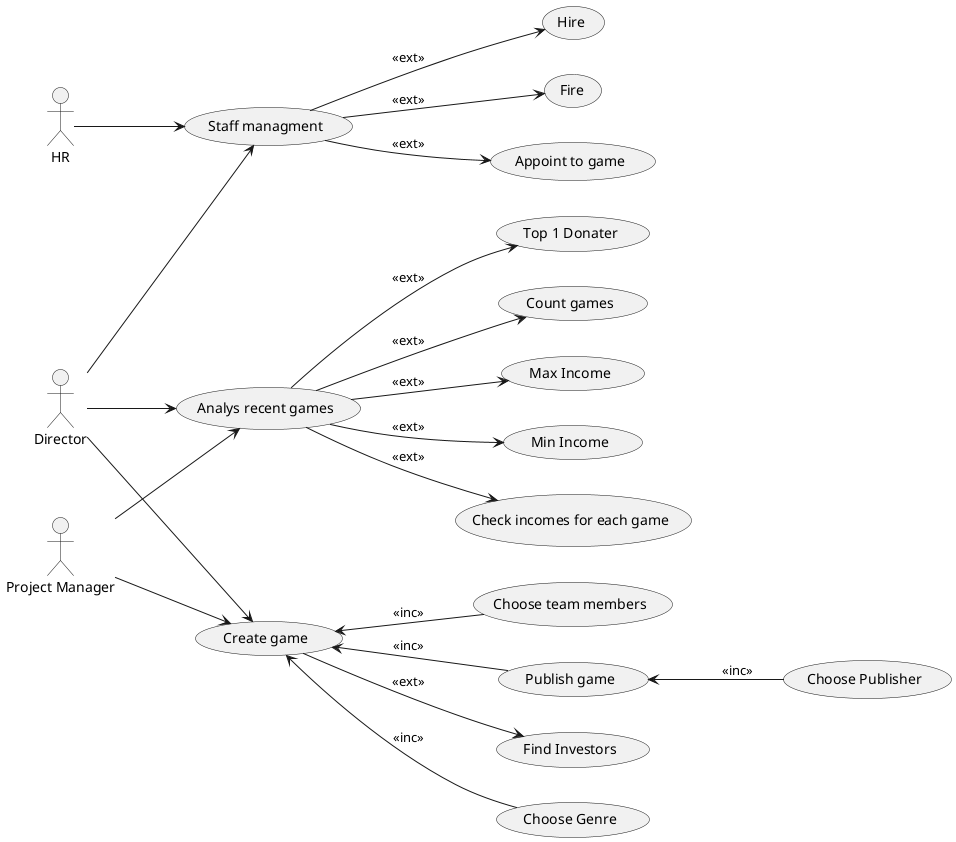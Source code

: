 @startuml
left to right direction

:Director: --> (StaffManagment)
:Director: --> (Create)
:Director: --> (Analysis)

:Project Manager: --> (Analysis)
:Project Manager: --> (Create)

:HR: --> (StaffManagment)

(StaffManagment) --> (Hire) : <<ext>>
(StaffManagment) --> (Fire) : <<ext>>
(StaffManagment) --> (Appoint to game) : <<ext>>

(Create) <-- (Genre) : <<inc>>
(Create) <-- (Staff) : <<inc>>
(Create) <-- (Publish) : <<inc>>
(Create) --> (Investitions) : <<ext>>

(Analysis) --> (Count) : <<ext>>
(Analysis) --> (MaxIncome) : <<ext>>
(Analysis) --> (MinIncome) : <<ext>>
(Analysis) --> (Income) : <<ext>>
(Analysis) --> (MaxDonator) : <<ext>>

(Publish) <-- (Choose Publisher) : <<inc>>




(StaffManagment) as "Staff managment"
(Create) as "Create game"
(Analysis) as "Analys recent games"
(Publish) as "Publish game"
(Genre) as "Choose Genre"
(Staff) as "Choose team members"
(Investitions) as "Find Investors"
(Count) as "Count games"
(MaxIncome) as "Max Income"
(MinIncome) as "Min Income"
(Income) as "Check incomes for each game"
(MaxDonator) as "Top 1 Donater"
(Choose Publisher) as "Choose Publisher"



@enduml
